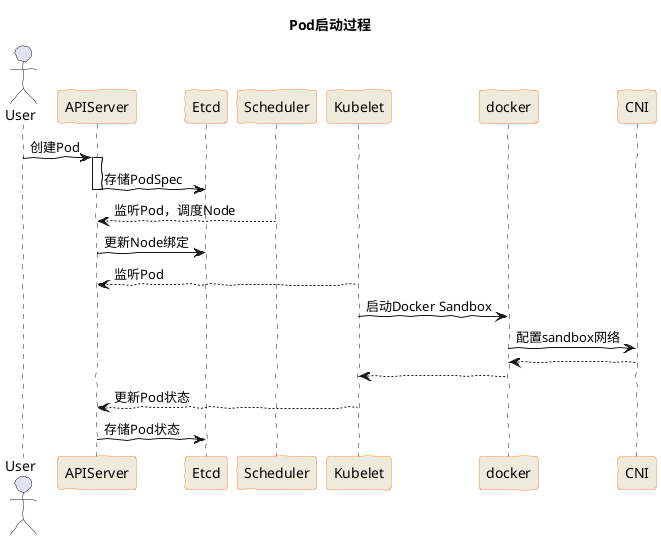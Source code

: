 @startuml
title Pod启动过程

skinparam handwritten true
skinparam ParticipantBackgroundColor #EEEBDC
skinparam ParticipantBorderColor #FF8844

actor User

User -> APIServer : 创建Pod
activate APIServer
APIServer -> Etcd : 存储PodSpec
deactivate APIServer

Scheduler --> APIServer : 监听Pod，调度Node

APIServer -> Etcd : 更新Node绑定

Kubelet --> APIServer : 监听Pod
Kubelet -> docker : 启动Docker Sandbox
docker -> CNI : 配置sandbox网络
CNI --> docker
docker --> Kubelet
Kubelet --> APIServer : 更新Pod状态
APIServer -> Etcd : 存储Pod状态

@enduml
